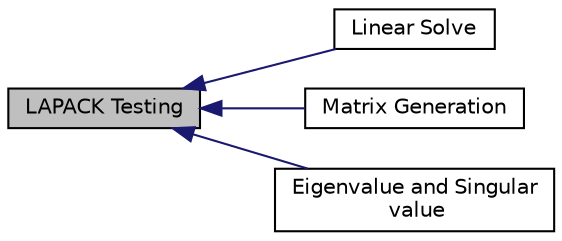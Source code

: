 digraph "LAPACK Testing"
{
  edge [fontname="Helvetica",fontsize="10",labelfontname="Helvetica",labelfontsize="10"];
  node [fontname="Helvetica",fontsize="10",shape=record];
  rankdir=LR;
  Node2 [label="Linear Solve",height=0.2,width=0.4,color="black", fillcolor="white", style="filled",URL="$group__lin.html"];
  Node1 [label="Matrix Generation",height=0.2,width=0.4,color="black", fillcolor="white", style="filled",URL="$group__matgen.html"];
  Node3 [label="Eigenvalue and Singular\l value",height=0.2,width=0.4,color="black", fillcolor="white", style="filled",URL="$group__eig.html"];
  Node0 [label="LAPACK Testing",height=0.2,width=0.4,color="black", fillcolor="grey75", style="filled" fontcolor="black"];
  Node0->Node1 [shape=plaintext, color="midnightblue", dir="back", style="solid"];
  Node0->Node2 [shape=plaintext, color="midnightblue", dir="back", style="solid"];
  Node0->Node3 [shape=plaintext, color="midnightblue", dir="back", style="solid"];
}
